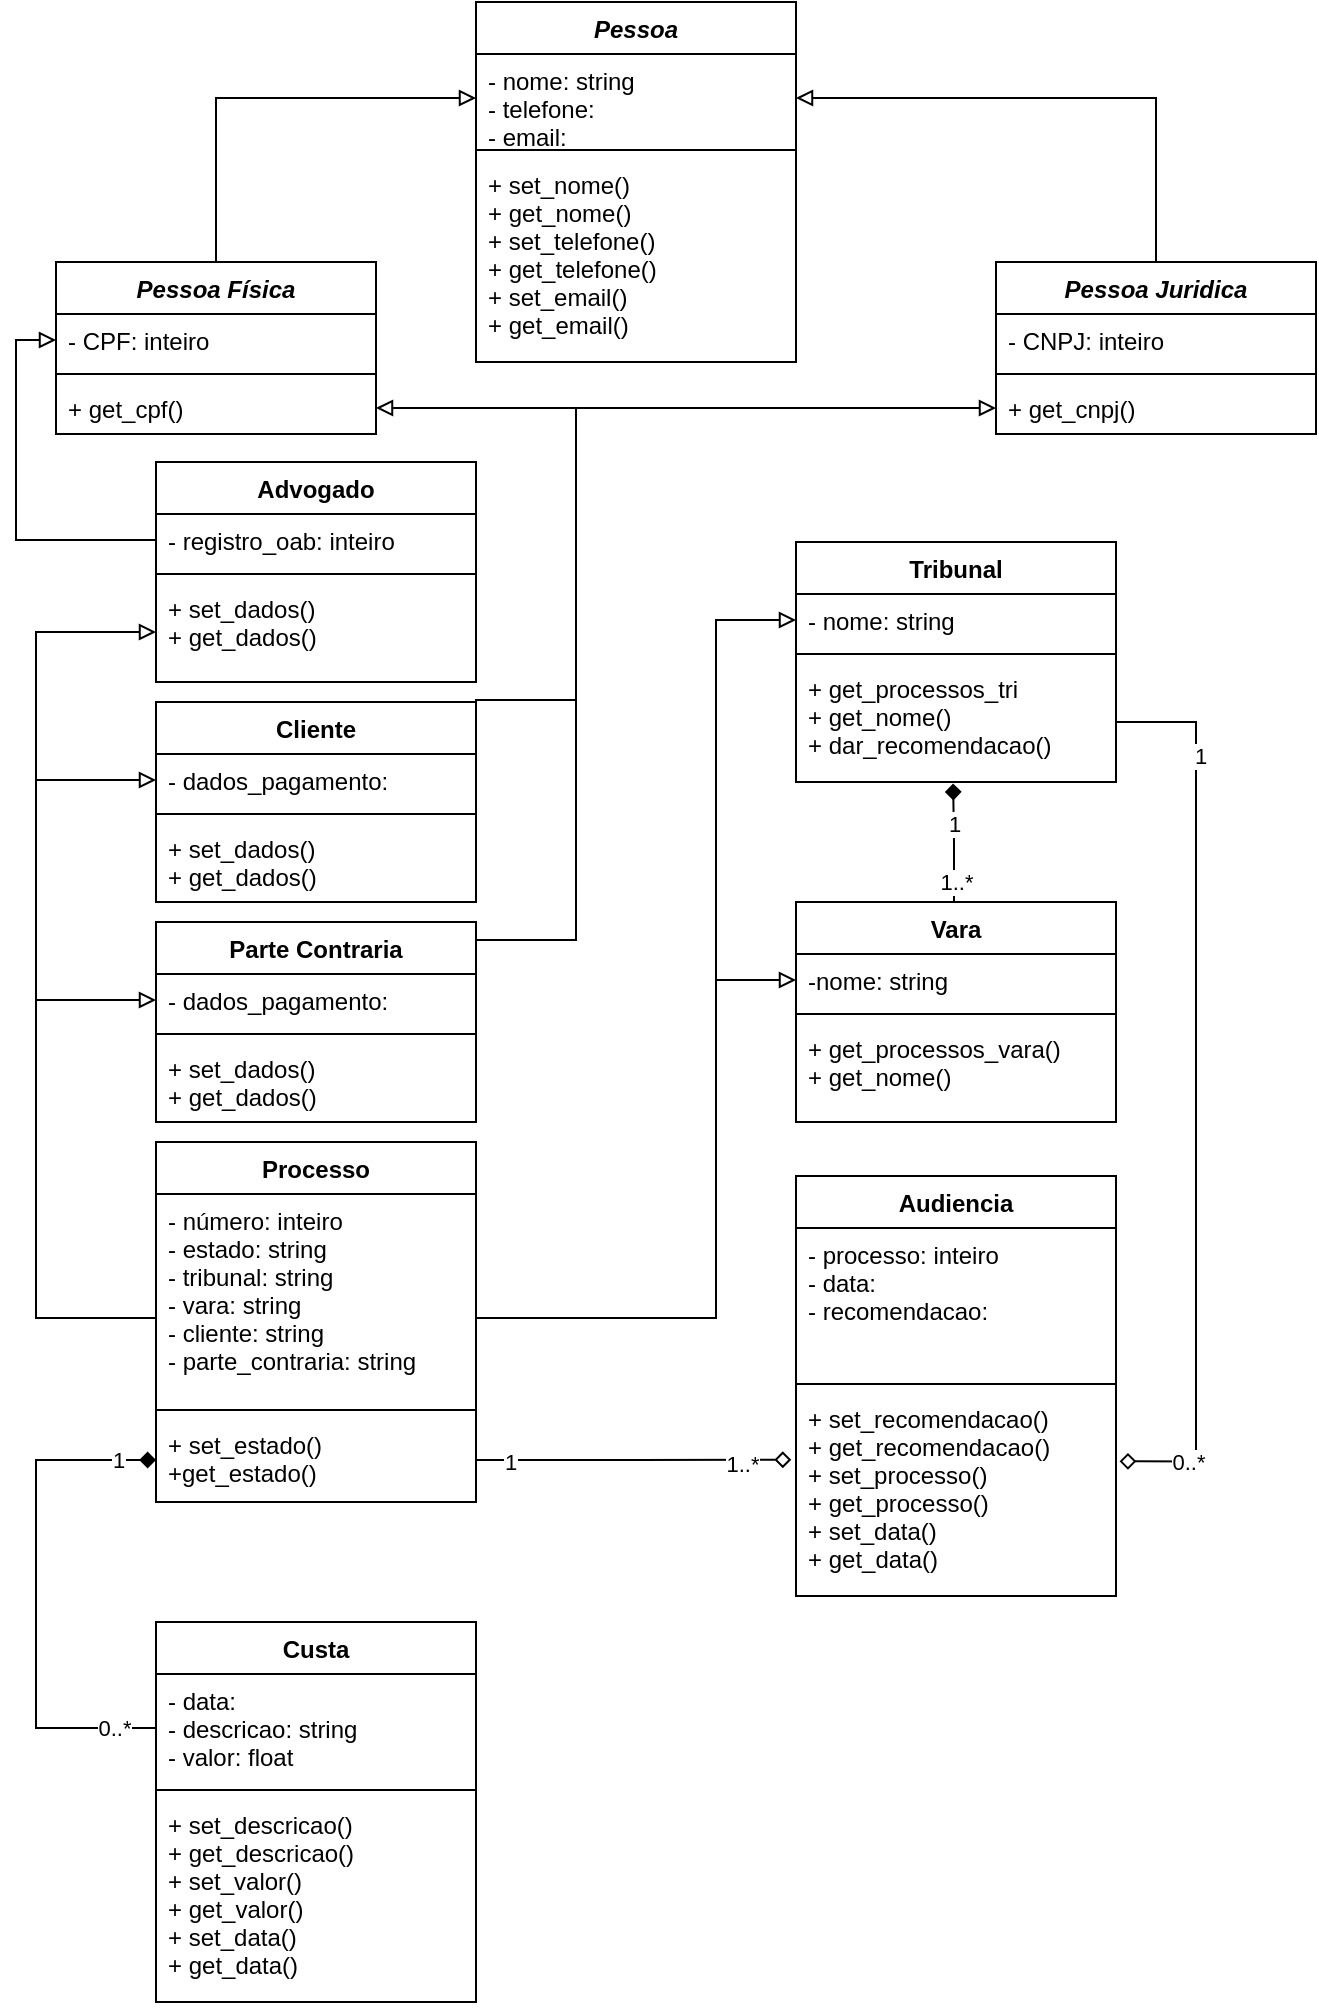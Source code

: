 <mxfile version="13.1.1" type="github"><diagram id="C5RBs43oDa-KdzZeNtuy" name="Page-1"><mxGraphModel dx="1129" dy="647" grid="1" gridSize="10" guides="1" tooltips="1" connect="1" arrows="1" fold="1" page="1" pageScale="1" pageWidth="827" pageHeight="1169" math="0" shadow="0"><root><mxCell id="WIyWlLk6GJQsqaUBKTNV-0"/><mxCell id="WIyWlLk6GJQsqaUBKTNV-1" parent="WIyWlLk6GJQsqaUBKTNV-0"/><mxCell id="25TlM0-UpU5Xxzyes-E8-20" style="edgeStyle=orthogonalEdgeStyle;rounded=0;orthogonalLoop=1;jettySize=auto;html=1;exitX=0.5;exitY=0;exitDx=0;exitDy=0;entryX=0;entryY=0.5;entryDx=0;entryDy=0;endArrow=block;endFill=0;" edge="1" parent="WIyWlLk6GJQsqaUBKTNV-1" source="25TlM0-UpU5Xxzyes-E8-4" target="25TlM0-UpU5Xxzyes-E8-1"><mxGeometry relative="1" as="geometry"/></mxCell><mxCell id="25TlM0-UpU5Xxzyes-E8-38" style="edgeStyle=orthogonalEdgeStyle;rounded=0;orthogonalLoop=1;jettySize=auto;html=1;exitX=1;exitY=0.5;exitDx=0;exitDy=0;entryX=1;entryY=0.5;entryDx=0;entryDy=0;endArrow=block;endFill=0;" edge="1" parent="WIyWlLk6GJQsqaUBKTNV-1" source="25TlM0-UpU5Xxzyes-E8-13" target="25TlM0-UpU5Xxzyes-E8-7"><mxGeometry relative="1" as="geometry"><Array as="points"><mxPoint x="320" y="359"/><mxPoint x="370" y="359"/><mxPoint x="370" y="213"/></Array></mxGeometry></mxCell><mxCell id="25TlM0-UpU5Xxzyes-E8-39" style="edgeStyle=orthogonalEdgeStyle;rounded=0;orthogonalLoop=1;jettySize=auto;html=1;exitX=1;exitY=0.5;exitDx=0;exitDy=0;entryX=0;entryY=0.5;entryDx=0;entryDy=0;endArrow=block;endFill=0;" edge="1" parent="WIyWlLk6GJQsqaUBKTNV-1" source="25TlM0-UpU5Xxzyes-E8-17" target="25TlM0-UpU5Xxzyes-E8-11"><mxGeometry relative="1" as="geometry"><Array as="points"><mxPoint x="320" y="479"/><mxPoint x="370" y="479"/><mxPoint x="370" y="213"/></Array></mxGeometry></mxCell><mxCell id="25TlM0-UpU5Xxzyes-E8-0" value="Pessoa" style="swimlane;fontStyle=3;align=center;verticalAlign=top;childLayout=stackLayout;horizontal=1;startSize=26;horizontalStack=0;resizeParent=1;resizeParentMax=0;resizeLast=0;collapsible=1;marginBottom=0;" vertex="1" parent="WIyWlLk6GJQsqaUBKTNV-1"><mxGeometry x="320" y="10" width="160" height="180" as="geometry"/></mxCell><mxCell id="25TlM0-UpU5Xxzyes-E8-1" value="- nome: string&#xA;- telefone:&#xA;- email: &#xA;" style="text;strokeColor=none;fillColor=none;align=left;verticalAlign=top;spacingLeft=4;spacingRight=4;overflow=hidden;rotatable=0;points=[[0,0.5],[1,0.5]];portConstraint=eastwest;" vertex="1" parent="25TlM0-UpU5Xxzyes-E8-0"><mxGeometry y="26" width="160" height="44" as="geometry"/></mxCell><mxCell id="25TlM0-UpU5Xxzyes-E8-2" value="" style="line;strokeWidth=1;fillColor=none;align=left;verticalAlign=middle;spacingTop=-1;spacingLeft=3;spacingRight=3;rotatable=0;labelPosition=right;points=[];portConstraint=eastwest;" vertex="1" parent="25TlM0-UpU5Xxzyes-E8-0"><mxGeometry y="70" width="160" height="8" as="geometry"/></mxCell><mxCell id="25TlM0-UpU5Xxzyes-E8-3" value="+ set_nome()&#xA;+ get_nome()&#xA;+ set_telefone()&#xA;+ get_telefone()&#xA;+ set_email()&#xA;+ get_email()&#xA;&#xA;&#xA;&#xA;" style="text;strokeColor=none;fillColor=none;align=left;verticalAlign=top;spacingLeft=4;spacingRight=4;overflow=hidden;rotatable=0;points=[[0,0.5],[1,0.5]];portConstraint=eastwest;" vertex="1" parent="25TlM0-UpU5Xxzyes-E8-0"><mxGeometry y="78" width="160" height="102" as="geometry"/></mxCell><mxCell id="25TlM0-UpU5Xxzyes-E8-34" value="Processo" style="swimlane;fontStyle=1;align=center;verticalAlign=top;childLayout=stackLayout;horizontal=1;startSize=26;horizontalStack=0;resizeParent=1;resizeParentMax=0;resizeLast=0;collapsible=1;marginBottom=0;" vertex="1" parent="WIyWlLk6GJQsqaUBKTNV-1"><mxGeometry x="160" y="580" width="160" height="180" as="geometry"/></mxCell><mxCell id="25TlM0-UpU5Xxzyes-E8-35" value="- número: inteiro&#xA;- estado: string&#xA;- tribunal: string&#xA;- vara: string&#xA;- cliente: string&#xA;- parte_contraria: string&#xA;&#xA;&#xA;" style="text;strokeColor=none;fillColor=none;align=left;verticalAlign=top;spacingLeft=4;spacingRight=4;overflow=hidden;rotatable=0;points=[[0,0.5],[1,0.5]];portConstraint=eastwest;" vertex="1" parent="25TlM0-UpU5Xxzyes-E8-34"><mxGeometry y="26" width="160" height="104" as="geometry"/></mxCell><mxCell id="25TlM0-UpU5Xxzyes-E8-36" value="" style="line;strokeWidth=1;fillColor=none;align=left;verticalAlign=middle;spacingTop=-1;spacingLeft=3;spacingRight=3;rotatable=0;labelPosition=right;points=[];portConstraint=eastwest;" vertex="1" parent="25TlM0-UpU5Xxzyes-E8-34"><mxGeometry y="130" width="160" height="8" as="geometry"/></mxCell><mxCell id="25TlM0-UpU5Xxzyes-E8-37" value="+ set_estado()&#xA;+get_estado()&#xA;" style="text;strokeColor=none;fillColor=none;align=left;verticalAlign=top;spacingLeft=4;spacingRight=4;overflow=hidden;rotatable=0;points=[[0,0.5],[1,0.5]];portConstraint=eastwest;" vertex="1" parent="25TlM0-UpU5Xxzyes-E8-34"><mxGeometry y="138" width="160" height="42" as="geometry"/></mxCell><mxCell id="25TlM0-UpU5Xxzyes-E8-40" style="edgeStyle=orthogonalEdgeStyle;rounded=0;orthogonalLoop=1;jettySize=auto;html=1;exitX=0;exitY=0.5;exitDx=0;exitDy=0;entryX=0;entryY=0.5;entryDx=0;entryDy=0;endArrow=block;endFill=0;" edge="1" parent="WIyWlLk6GJQsqaUBKTNV-1" source="25TlM0-UpU5Xxzyes-E8-35" target="25TlM0-UpU5Xxzyes-E8-13"><mxGeometry relative="1" as="geometry"><Array as="points"><mxPoint x="100" y="668"/><mxPoint x="100" y="399"/></Array></mxGeometry></mxCell><mxCell id="25TlM0-UpU5Xxzyes-E8-41" style="edgeStyle=orthogonalEdgeStyle;rounded=0;orthogonalLoop=1;jettySize=auto;html=1;exitX=0;exitY=0.5;exitDx=0;exitDy=0;entryX=0;entryY=0.5;entryDx=0;entryDy=0;endArrow=block;endFill=0;" edge="1" parent="WIyWlLk6GJQsqaUBKTNV-1" source="25TlM0-UpU5Xxzyes-E8-35" target="25TlM0-UpU5Xxzyes-E8-17"><mxGeometry relative="1" as="geometry"><Array as="points"><mxPoint x="100" y="668"/><mxPoint x="100" y="509"/></Array></mxGeometry></mxCell><mxCell id="25TlM0-UpU5Xxzyes-E8-50" style="edgeStyle=orthogonalEdgeStyle;rounded=0;orthogonalLoop=1;jettySize=auto;html=1;exitX=0.5;exitY=0;exitDx=0;exitDy=0;entryX=0.491;entryY=1.013;entryDx=0;entryDy=0;entryPerimeter=0;endArrow=diamond;endFill=1;" edge="1" parent="WIyWlLk6GJQsqaUBKTNV-1" source="25TlM0-UpU5Xxzyes-E8-46" target="25TlM0-UpU5Xxzyes-E8-45"><mxGeometry relative="1" as="geometry"><Array as="points"><mxPoint x="559" y="460"/><mxPoint x="559" y="430"/></Array></mxGeometry></mxCell><mxCell id="25TlM0-UpU5Xxzyes-E8-77" value="1..*" style="edgeLabel;html=1;align=center;verticalAlign=middle;resizable=0;points=[];" vertex="1" connectable="0" parent="25TlM0-UpU5Xxzyes-E8-50"><mxGeometry x="-0.043" relative="1" as="geometry"><mxPoint x="1" y="18.17" as="offset"/></mxGeometry></mxCell><mxCell id="25TlM0-UpU5Xxzyes-E8-78" value="1" style="edgeLabel;html=1;align=center;verticalAlign=middle;resizable=0;points=[];" vertex="1" connectable="0" parent="25TlM0-UpU5Xxzyes-E8-50"><mxGeometry x="-0.015" relative="1" as="geometry"><mxPoint y="-11" as="offset"/></mxGeometry></mxCell><mxCell id="25TlM0-UpU5Xxzyes-E8-51" style="edgeStyle=orthogonalEdgeStyle;rounded=0;orthogonalLoop=1;jettySize=auto;html=1;exitX=1;exitY=0.5;exitDx=0;exitDy=0;entryX=0;entryY=0.5;entryDx=0;entryDy=0;endArrow=block;endFill=0;" edge="1" parent="WIyWlLk6GJQsqaUBKTNV-1" source="25TlM0-UpU5Xxzyes-E8-35" target="25TlM0-UpU5Xxzyes-E8-43"><mxGeometry relative="1" as="geometry"><Array as="points"><mxPoint x="440" y="668"/><mxPoint x="440" y="319"/></Array></mxGeometry></mxCell><mxCell id="25TlM0-UpU5Xxzyes-E8-55" style="edgeStyle=orthogonalEdgeStyle;rounded=0;orthogonalLoop=1;jettySize=auto;html=1;exitX=1;exitY=0.5;exitDx=0;exitDy=0;entryX=0;entryY=0.5;entryDx=0;entryDy=0;endArrow=block;endFill=0;" edge="1" parent="WIyWlLk6GJQsqaUBKTNV-1" source="25TlM0-UpU5Xxzyes-E8-35" target="25TlM0-UpU5Xxzyes-E8-47"><mxGeometry relative="1" as="geometry"><Array as="points"><mxPoint x="440" y="668"/><mxPoint x="440" y="499"/></Array></mxGeometry></mxCell><mxCell id="25TlM0-UpU5Xxzyes-E8-56" value="Audiencia" style="swimlane;fontStyle=1;align=center;verticalAlign=top;childLayout=stackLayout;horizontal=1;startSize=26;horizontalStack=0;resizeParent=1;resizeParentMax=0;resizeLast=0;collapsible=1;marginBottom=0;" vertex="1" parent="WIyWlLk6GJQsqaUBKTNV-1"><mxGeometry x="480" y="597" width="160" height="210" as="geometry"/></mxCell><mxCell id="25TlM0-UpU5Xxzyes-E8-57" value="- processo: inteiro&#xA;- data:&#xA;- recomendacao:&#xA;&#xA;&#xA;" style="text;strokeColor=none;fillColor=none;align=left;verticalAlign=top;spacingLeft=4;spacingRight=4;overflow=hidden;rotatable=0;points=[[0,0.5],[1,0.5]];portConstraint=eastwest;" vertex="1" parent="25TlM0-UpU5Xxzyes-E8-56"><mxGeometry y="26" width="160" height="74" as="geometry"/></mxCell><mxCell id="25TlM0-UpU5Xxzyes-E8-58" value="" style="line;strokeWidth=1;fillColor=none;align=left;verticalAlign=middle;spacingTop=-1;spacingLeft=3;spacingRight=3;rotatable=0;labelPosition=right;points=[];portConstraint=eastwest;" vertex="1" parent="25TlM0-UpU5Xxzyes-E8-56"><mxGeometry y="100" width="160" height="8" as="geometry"/></mxCell><mxCell id="25TlM0-UpU5Xxzyes-E8-59" value="+ set_recomendacao()&#xA;+ get_recomendacao()&#xA;+ set_processo()&#xA;+ get_processo()&#xA;+ set_data()&#xA;+ get_data()&#xA;&#xA;" style="text;strokeColor=none;fillColor=none;align=left;verticalAlign=top;spacingLeft=4;spacingRight=4;overflow=hidden;rotatable=0;points=[[0,0.5],[1,0.5]];portConstraint=eastwest;" vertex="1" parent="25TlM0-UpU5Xxzyes-E8-56"><mxGeometry y="108" width="160" height="102" as="geometry"/></mxCell><mxCell id="25TlM0-UpU5Xxzyes-E8-46" value="Vara" style="swimlane;fontStyle=1;align=center;verticalAlign=top;childLayout=stackLayout;horizontal=1;startSize=26;horizontalStack=0;resizeParent=1;resizeParentMax=0;resizeLast=0;collapsible=1;marginBottom=0;" vertex="1" parent="WIyWlLk6GJQsqaUBKTNV-1"><mxGeometry x="480" y="460" width="160" height="110" as="geometry"/></mxCell><mxCell id="25TlM0-UpU5Xxzyes-E8-47" value="-nome: string" style="text;strokeColor=none;fillColor=none;align=left;verticalAlign=top;spacingLeft=4;spacingRight=4;overflow=hidden;rotatable=0;points=[[0,0.5],[1,0.5]];portConstraint=eastwest;" vertex="1" parent="25TlM0-UpU5Xxzyes-E8-46"><mxGeometry y="26" width="160" height="26" as="geometry"/></mxCell><mxCell id="25TlM0-UpU5Xxzyes-E8-48" value="" style="line;strokeWidth=1;fillColor=none;align=left;verticalAlign=middle;spacingTop=-1;spacingLeft=3;spacingRight=3;rotatable=0;labelPosition=right;points=[];portConstraint=eastwest;" vertex="1" parent="25TlM0-UpU5Xxzyes-E8-46"><mxGeometry y="52" width="160" height="8" as="geometry"/></mxCell><mxCell id="25TlM0-UpU5Xxzyes-E8-49" value="+ get_processos_vara()&#xA;+ get_nome()&#xA;" style="text;strokeColor=none;fillColor=none;align=left;verticalAlign=top;spacingLeft=4;spacingRight=4;overflow=hidden;rotatable=0;points=[[0,0.5],[1,0.5]];portConstraint=eastwest;" vertex="1" parent="25TlM0-UpU5Xxzyes-E8-46"><mxGeometry y="60" width="160" height="50" as="geometry"/></mxCell><mxCell id="25TlM0-UpU5Xxzyes-E8-69" style="edgeStyle=orthogonalEdgeStyle;rounded=0;orthogonalLoop=1;jettySize=auto;html=1;exitX=0;exitY=0.5;exitDx=0;exitDy=0;entryX=0;entryY=0.5;entryDx=0;entryDy=0;endArrow=diamond;endFill=1;" edge="1" parent="WIyWlLk6GJQsqaUBKTNV-1" source="25TlM0-UpU5Xxzyes-E8-63" target="25TlM0-UpU5Xxzyes-E8-37"><mxGeometry relative="1" as="geometry"><Array as="points"><mxPoint x="100" y="873"/><mxPoint x="100" y="739"/></Array></mxGeometry></mxCell><mxCell id="25TlM0-UpU5Xxzyes-E8-79" value="1" style="edgeLabel;html=1;align=center;verticalAlign=middle;resizable=0;points=[];" vertex="1" connectable="0" parent="25TlM0-UpU5Xxzyes-E8-69"><mxGeometry x="0.851" relative="1" as="geometry"><mxPoint as="offset"/></mxGeometry></mxCell><mxCell id="25TlM0-UpU5Xxzyes-E8-80" value="0..*" style="edgeLabel;html=1;align=center;verticalAlign=middle;resizable=0;points=[];" vertex="1" connectable="0" parent="25TlM0-UpU5Xxzyes-E8-69"><mxGeometry x="-0.836" relative="1" as="geometry"><mxPoint as="offset"/></mxGeometry></mxCell><mxCell id="25TlM0-UpU5Xxzyes-E8-81" value="Advogado" style="swimlane;fontStyle=1;align=center;verticalAlign=top;childLayout=stackLayout;horizontal=1;startSize=26;horizontalStack=0;resizeParent=1;resizeParentMax=0;resizeLast=0;collapsible=1;marginBottom=0;" vertex="1" parent="WIyWlLk6GJQsqaUBKTNV-1"><mxGeometry x="160" y="240" width="160" height="110" as="geometry"/></mxCell><mxCell id="25TlM0-UpU5Xxzyes-E8-82" value="- registro_oab: inteiro" style="text;strokeColor=none;fillColor=none;align=left;verticalAlign=top;spacingLeft=4;spacingRight=4;overflow=hidden;rotatable=0;points=[[0,0.5],[1,0.5]];portConstraint=eastwest;" vertex="1" parent="25TlM0-UpU5Xxzyes-E8-81"><mxGeometry y="26" width="160" height="26" as="geometry"/></mxCell><mxCell id="25TlM0-UpU5Xxzyes-E8-83" value="" style="line;strokeWidth=1;fillColor=none;align=left;verticalAlign=middle;spacingTop=-1;spacingLeft=3;spacingRight=3;rotatable=0;labelPosition=right;points=[];portConstraint=eastwest;" vertex="1" parent="25TlM0-UpU5Xxzyes-E8-81"><mxGeometry y="52" width="160" height="8" as="geometry"/></mxCell><mxCell id="25TlM0-UpU5Xxzyes-E8-84" value="+ set_dados()&#xA;+ get_dados()" style="text;strokeColor=none;fillColor=none;align=left;verticalAlign=top;spacingLeft=4;spacingRight=4;overflow=hidden;rotatable=0;points=[[0,0.5],[1,0.5]];portConstraint=eastwest;" vertex="1" parent="25TlM0-UpU5Xxzyes-E8-81"><mxGeometry y="60" width="160" height="50" as="geometry"/></mxCell><mxCell id="25TlM0-UpU5Xxzyes-E8-71" style="edgeStyle=orthogonalEdgeStyle;rounded=0;orthogonalLoop=1;jettySize=auto;html=1;exitX=1;exitY=0.5;exitDx=0;exitDy=0;entryX=1.011;entryY=0.34;entryDx=0;entryDy=0;endArrow=diamond;endFill=0;entryPerimeter=0;" edge="1" parent="WIyWlLk6GJQsqaUBKTNV-1" source="25TlM0-UpU5Xxzyes-E8-45" target="25TlM0-UpU5Xxzyes-E8-59"><mxGeometry relative="1" as="geometry"><Array as="points"><mxPoint x="680" y="370"/><mxPoint x="680" y="740"/></Array></mxGeometry></mxCell><mxCell id="25TlM0-UpU5Xxzyes-E8-74" value="1" style="edgeLabel;html=1;align=center;verticalAlign=middle;resizable=0;points=[];" vertex="1" connectable="0" parent="25TlM0-UpU5Xxzyes-E8-71"><mxGeometry x="-0.812" y="-16" relative="1" as="geometry"><mxPoint x="18" y="15" as="offset"/></mxGeometry></mxCell><mxCell id="25TlM0-UpU5Xxzyes-E8-75" value="0..*" style="edgeLabel;html=1;align=center;verticalAlign=middle;resizable=0;points=[];" vertex="1" connectable="0" parent="25TlM0-UpU5Xxzyes-E8-71"><mxGeometry x="0.847" relative="1" as="geometry"><mxPoint as="offset"/></mxGeometry></mxCell><mxCell id="25TlM0-UpU5Xxzyes-E8-42" value="Tribunal" style="swimlane;fontStyle=1;align=center;verticalAlign=top;childLayout=stackLayout;horizontal=1;startSize=26;horizontalStack=0;resizeParent=1;resizeParentMax=0;resizeLast=0;collapsible=1;marginBottom=0;" vertex="1" parent="WIyWlLk6GJQsqaUBKTNV-1"><mxGeometry x="480" y="280" width="160" height="120" as="geometry"/></mxCell><mxCell id="25TlM0-UpU5Xxzyes-E8-43" value="- nome: string" style="text;strokeColor=none;fillColor=none;align=left;verticalAlign=top;spacingLeft=4;spacingRight=4;overflow=hidden;rotatable=0;points=[[0,0.5],[1,0.5]];portConstraint=eastwest;" vertex="1" parent="25TlM0-UpU5Xxzyes-E8-42"><mxGeometry y="26" width="160" height="26" as="geometry"/></mxCell><mxCell id="25TlM0-UpU5Xxzyes-E8-44" value="" style="line;strokeWidth=1;fillColor=none;align=left;verticalAlign=middle;spacingTop=-1;spacingLeft=3;spacingRight=3;rotatable=0;labelPosition=right;points=[];portConstraint=eastwest;" vertex="1" parent="25TlM0-UpU5Xxzyes-E8-42"><mxGeometry y="52" width="160" height="8" as="geometry"/></mxCell><mxCell id="25TlM0-UpU5Xxzyes-E8-45" value="+ get_processos_tri&#xA;+ get_nome()&#xA;+ dar_recomendacao()&#xA;&#xA;" style="text;strokeColor=none;fillColor=none;align=left;verticalAlign=top;spacingLeft=4;spacingRight=4;overflow=hidden;rotatable=0;points=[[0,0.5],[1,0.5]];portConstraint=eastwest;" vertex="1" parent="25TlM0-UpU5Xxzyes-E8-42"><mxGeometry y="60" width="160" height="60" as="geometry"/></mxCell><mxCell id="25TlM0-UpU5Xxzyes-E8-85" style="edgeStyle=orthogonalEdgeStyle;rounded=0;orthogonalLoop=1;jettySize=auto;html=1;exitX=0;exitY=0.5;exitDx=0;exitDy=0;entryX=0;entryY=0.5;entryDx=0;entryDy=0;endArrow=block;endFill=0;" edge="1" parent="WIyWlLk6GJQsqaUBKTNV-1" source="25TlM0-UpU5Xxzyes-E8-82" target="25TlM0-UpU5Xxzyes-E8-5"><mxGeometry relative="1" as="geometry"><Array as="points"><mxPoint x="90" y="279"/><mxPoint x="90" y="179"/></Array></mxGeometry></mxCell><mxCell id="25TlM0-UpU5Xxzyes-E8-86" style="edgeStyle=orthogonalEdgeStyle;rounded=0;orthogonalLoop=1;jettySize=auto;html=1;exitX=0;exitY=0.5;exitDx=0;exitDy=0;entryX=0;entryY=0.5;entryDx=0;entryDy=0;endArrow=block;endFill=0;" edge="1" parent="WIyWlLk6GJQsqaUBKTNV-1" source="25TlM0-UpU5Xxzyes-E8-35" target="25TlM0-UpU5Xxzyes-E8-84"><mxGeometry relative="1" as="geometry"><Array as="points"><mxPoint x="100" y="668"/><mxPoint x="100" y="325"/></Array></mxGeometry></mxCell><mxCell id="25TlM0-UpU5Xxzyes-E8-16" value="Parte Contraria" style="swimlane;fontStyle=1;align=center;verticalAlign=top;childLayout=stackLayout;horizontal=1;startSize=26;horizontalStack=0;resizeParent=1;resizeParentMax=0;resizeLast=0;collapsible=1;marginBottom=0;" vertex="1" parent="WIyWlLk6GJQsqaUBKTNV-1"><mxGeometry x="160" y="470" width="160" height="100" as="geometry"/></mxCell><mxCell id="25TlM0-UpU5Xxzyes-E8-17" value="- dados_pagamento:" style="text;strokeColor=none;fillColor=none;align=left;verticalAlign=top;spacingLeft=4;spacingRight=4;overflow=hidden;rotatable=0;points=[[0,0.5],[1,0.5]];portConstraint=eastwest;" vertex="1" parent="25TlM0-UpU5Xxzyes-E8-16"><mxGeometry y="26" width="160" height="26" as="geometry"/></mxCell><mxCell id="25TlM0-UpU5Xxzyes-E8-18" value="" style="line;strokeWidth=1;fillColor=none;align=left;verticalAlign=middle;spacingTop=-1;spacingLeft=3;spacingRight=3;rotatable=0;labelPosition=right;points=[];portConstraint=eastwest;" vertex="1" parent="25TlM0-UpU5Xxzyes-E8-16"><mxGeometry y="52" width="160" height="8" as="geometry"/></mxCell><mxCell id="25TlM0-UpU5Xxzyes-E8-19" value="+ set_dados()&#xA;+ get_dados()" style="text;strokeColor=none;fillColor=none;align=left;verticalAlign=top;spacingLeft=4;spacingRight=4;overflow=hidden;rotatable=0;points=[[0,0.5],[1,0.5]];portConstraint=eastwest;" vertex="1" parent="25TlM0-UpU5Xxzyes-E8-16"><mxGeometry y="60" width="160" height="40" as="geometry"/></mxCell><mxCell id="25TlM0-UpU5Xxzyes-E8-12" value="Cliente" style="swimlane;fontStyle=1;align=center;verticalAlign=top;childLayout=stackLayout;horizontal=1;startSize=26;horizontalStack=0;resizeParent=1;resizeParentMax=0;resizeLast=0;collapsible=1;marginBottom=0;" vertex="1" parent="WIyWlLk6GJQsqaUBKTNV-1"><mxGeometry x="160" y="360" width="160" height="100" as="geometry"/></mxCell><mxCell id="25TlM0-UpU5Xxzyes-E8-13" value="- dados_pagamento:" style="text;strokeColor=none;fillColor=none;align=left;verticalAlign=top;spacingLeft=4;spacingRight=4;overflow=hidden;rotatable=0;points=[[0,0.5],[1,0.5]];portConstraint=eastwest;" vertex="1" parent="25TlM0-UpU5Xxzyes-E8-12"><mxGeometry y="26" width="160" height="26" as="geometry"/></mxCell><mxCell id="25TlM0-UpU5Xxzyes-E8-14" value="" style="line;strokeWidth=1;fillColor=none;align=left;verticalAlign=middle;spacingTop=-1;spacingLeft=3;spacingRight=3;rotatable=0;labelPosition=right;points=[];portConstraint=eastwest;" vertex="1" parent="25TlM0-UpU5Xxzyes-E8-12"><mxGeometry y="52" width="160" height="8" as="geometry"/></mxCell><mxCell id="25TlM0-UpU5Xxzyes-E8-15" value="+ set_dados()&#xA;+ get_dados()" style="text;strokeColor=none;fillColor=none;align=left;verticalAlign=top;spacingLeft=4;spacingRight=4;overflow=hidden;rotatable=0;points=[[0,0.5],[1,0.5]];portConstraint=eastwest;" vertex="1" parent="25TlM0-UpU5Xxzyes-E8-12"><mxGeometry y="60" width="160" height="40" as="geometry"/></mxCell><mxCell id="25TlM0-UpU5Xxzyes-E8-88" style="edgeStyle=orthogonalEdgeStyle;rounded=0;orthogonalLoop=1;jettySize=auto;html=1;exitX=0.5;exitY=0;exitDx=0;exitDy=0;entryX=1;entryY=0.5;entryDx=0;entryDy=0;endArrow=block;endFill=0;" edge="1" parent="WIyWlLk6GJQsqaUBKTNV-1" source="25TlM0-UpU5Xxzyes-E8-8" target="25TlM0-UpU5Xxzyes-E8-1"><mxGeometry relative="1" as="geometry"/></mxCell><mxCell id="25TlM0-UpU5Xxzyes-E8-8" value="Pessoa Juridica" style="swimlane;fontStyle=3;align=center;verticalAlign=top;childLayout=stackLayout;horizontal=1;startSize=26;horizontalStack=0;resizeParent=1;resizeParentMax=0;resizeLast=0;collapsible=1;marginBottom=0;" vertex="1" parent="WIyWlLk6GJQsqaUBKTNV-1"><mxGeometry x="580" y="140" width="160" height="86" as="geometry"/></mxCell><mxCell id="25TlM0-UpU5Xxzyes-E8-9" value="- CNPJ: inteiro" style="text;strokeColor=none;fillColor=none;align=left;verticalAlign=top;spacingLeft=4;spacingRight=4;overflow=hidden;rotatable=0;points=[[0,0.5],[1,0.5]];portConstraint=eastwest;" vertex="1" parent="25TlM0-UpU5Xxzyes-E8-8"><mxGeometry y="26" width="160" height="26" as="geometry"/></mxCell><mxCell id="25TlM0-UpU5Xxzyes-E8-10" value="" style="line;strokeWidth=1;fillColor=none;align=left;verticalAlign=middle;spacingTop=-1;spacingLeft=3;spacingRight=3;rotatable=0;labelPosition=right;points=[];portConstraint=eastwest;" vertex="1" parent="25TlM0-UpU5Xxzyes-E8-8"><mxGeometry y="52" width="160" height="8" as="geometry"/></mxCell><mxCell id="25TlM0-UpU5Xxzyes-E8-11" value="+ get_cnpj()" style="text;strokeColor=none;fillColor=none;align=left;verticalAlign=top;spacingLeft=4;spacingRight=4;overflow=hidden;rotatable=0;points=[[0,0.5],[1,0.5]];portConstraint=eastwest;" vertex="1" parent="25TlM0-UpU5Xxzyes-E8-8"><mxGeometry y="60" width="160" height="26" as="geometry"/></mxCell><mxCell id="25TlM0-UpU5Xxzyes-E8-4" value="Pessoa Física" style="swimlane;fontStyle=3;align=center;verticalAlign=top;childLayout=stackLayout;horizontal=1;startSize=26;horizontalStack=0;resizeParent=1;resizeParentMax=0;resizeLast=0;collapsible=1;marginBottom=0;" vertex="1" parent="WIyWlLk6GJQsqaUBKTNV-1"><mxGeometry x="110" y="140" width="160" height="86" as="geometry"/></mxCell><mxCell id="25TlM0-UpU5Xxzyes-E8-5" value="- CPF: inteiro" style="text;strokeColor=none;fillColor=none;align=left;verticalAlign=top;spacingLeft=4;spacingRight=4;overflow=hidden;rotatable=0;points=[[0,0.5],[1,0.5]];portConstraint=eastwest;" vertex="1" parent="25TlM0-UpU5Xxzyes-E8-4"><mxGeometry y="26" width="160" height="26" as="geometry"/></mxCell><mxCell id="25TlM0-UpU5Xxzyes-E8-6" value="" style="line;strokeWidth=1;fillColor=none;align=left;verticalAlign=middle;spacingTop=-1;spacingLeft=3;spacingRight=3;rotatable=0;labelPosition=right;points=[];portConstraint=eastwest;" vertex="1" parent="25TlM0-UpU5Xxzyes-E8-4"><mxGeometry y="52" width="160" height="8" as="geometry"/></mxCell><mxCell id="25TlM0-UpU5Xxzyes-E8-7" value="+ get_cpf()" style="text;strokeColor=none;fillColor=none;align=left;verticalAlign=top;spacingLeft=4;spacingRight=4;overflow=hidden;rotatable=0;points=[[0,0.5],[1,0.5]];portConstraint=eastwest;" vertex="1" parent="25TlM0-UpU5Xxzyes-E8-4"><mxGeometry y="60" width="160" height="26" as="geometry"/></mxCell><mxCell id="25TlM0-UpU5Xxzyes-E8-89" style="edgeStyle=orthogonalEdgeStyle;rounded=0;orthogonalLoop=1;jettySize=auto;html=1;exitX=1;exitY=0.5;exitDx=0;exitDy=0;entryX=-0.015;entryY=0.332;entryDx=0;entryDy=0;entryPerimeter=0;endArrow=diamond;endFill=0;" edge="1" parent="WIyWlLk6GJQsqaUBKTNV-1" source="25TlM0-UpU5Xxzyes-E8-37" target="25TlM0-UpU5Xxzyes-E8-59"><mxGeometry relative="1" as="geometry"/></mxCell><mxCell id="25TlM0-UpU5Xxzyes-E8-90" value="1" style="edgeLabel;html=1;align=center;verticalAlign=middle;resizable=0;points=[];" vertex="1" connectable="0" parent="25TlM0-UpU5Xxzyes-E8-89"><mxGeometry x="-0.786" y="-1" relative="1" as="geometry"><mxPoint as="offset"/></mxGeometry></mxCell><mxCell id="25TlM0-UpU5Xxzyes-E8-91" value="1..*" style="edgeLabel;html=1;align=center;verticalAlign=middle;resizable=0;points=[];" vertex="1" connectable="0" parent="25TlM0-UpU5Xxzyes-E8-89"><mxGeometry x="0.699" y="-2" relative="1" as="geometry"><mxPoint x="-1" as="offset"/></mxGeometry></mxCell><mxCell id="25TlM0-UpU5Xxzyes-E8-62" value="Custa" style="swimlane;fontStyle=1;align=center;verticalAlign=top;childLayout=stackLayout;horizontal=1;startSize=26;horizontalStack=0;resizeParent=1;resizeParentMax=0;resizeLast=0;collapsible=1;marginBottom=0;" vertex="1" parent="WIyWlLk6GJQsqaUBKTNV-1"><mxGeometry x="160" y="820" width="160" height="190" as="geometry"/></mxCell><mxCell id="25TlM0-UpU5Xxzyes-E8-63" value="- data:&#xA;- descricao: string&#xA;- valor: float" style="text;strokeColor=none;fillColor=none;align=left;verticalAlign=top;spacingLeft=4;spacingRight=4;overflow=hidden;rotatable=0;points=[[0,0.5],[1,0.5]];portConstraint=eastwest;" vertex="1" parent="25TlM0-UpU5Xxzyes-E8-62"><mxGeometry y="26" width="160" height="54" as="geometry"/></mxCell><mxCell id="25TlM0-UpU5Xxzyes-E8-64" value="" style="line;strokeWidth=1;fillColor=none;align=left;verticalAlign=middle;spacingTop=-1;spacingLeft=3;spacingRight=3;rotatable=0;labelPosition=right;points=[];portConstraint=eastwest;" vertex="1" parent="25TlM0-UpU5Xxzyes-E8-62"><mxGeometry y="80" width="160" height="8" as="geometry"/></mxCell><mxCell id="25TlM0-UpU5Xxzyes-E8-65" value="+ set_descricao()&#xA;+ get_descricao()&#xA;+ set_valor()&#xA;+ get_valor()&#xA;+ set_data()&#xA;+ get_data()&#xA;&#xA;&#xA;&#xA;" style="text;strokeColor=none;fillColor=none;align=left;verticalAlign=top;spacingLeft=4;spacingRight=4;overflow=hidden;rotatable=0;points=[[0,0.5],[1,0.5]];portConstraint=eastwest;" vertex="1" parent="25TlM0-UpU5Xxzyes-E8-62"><mxGeometry y="88" width="160" height="102" as="geometry"/></mxCell></root></mxGraphModel></diagram></mxfile>